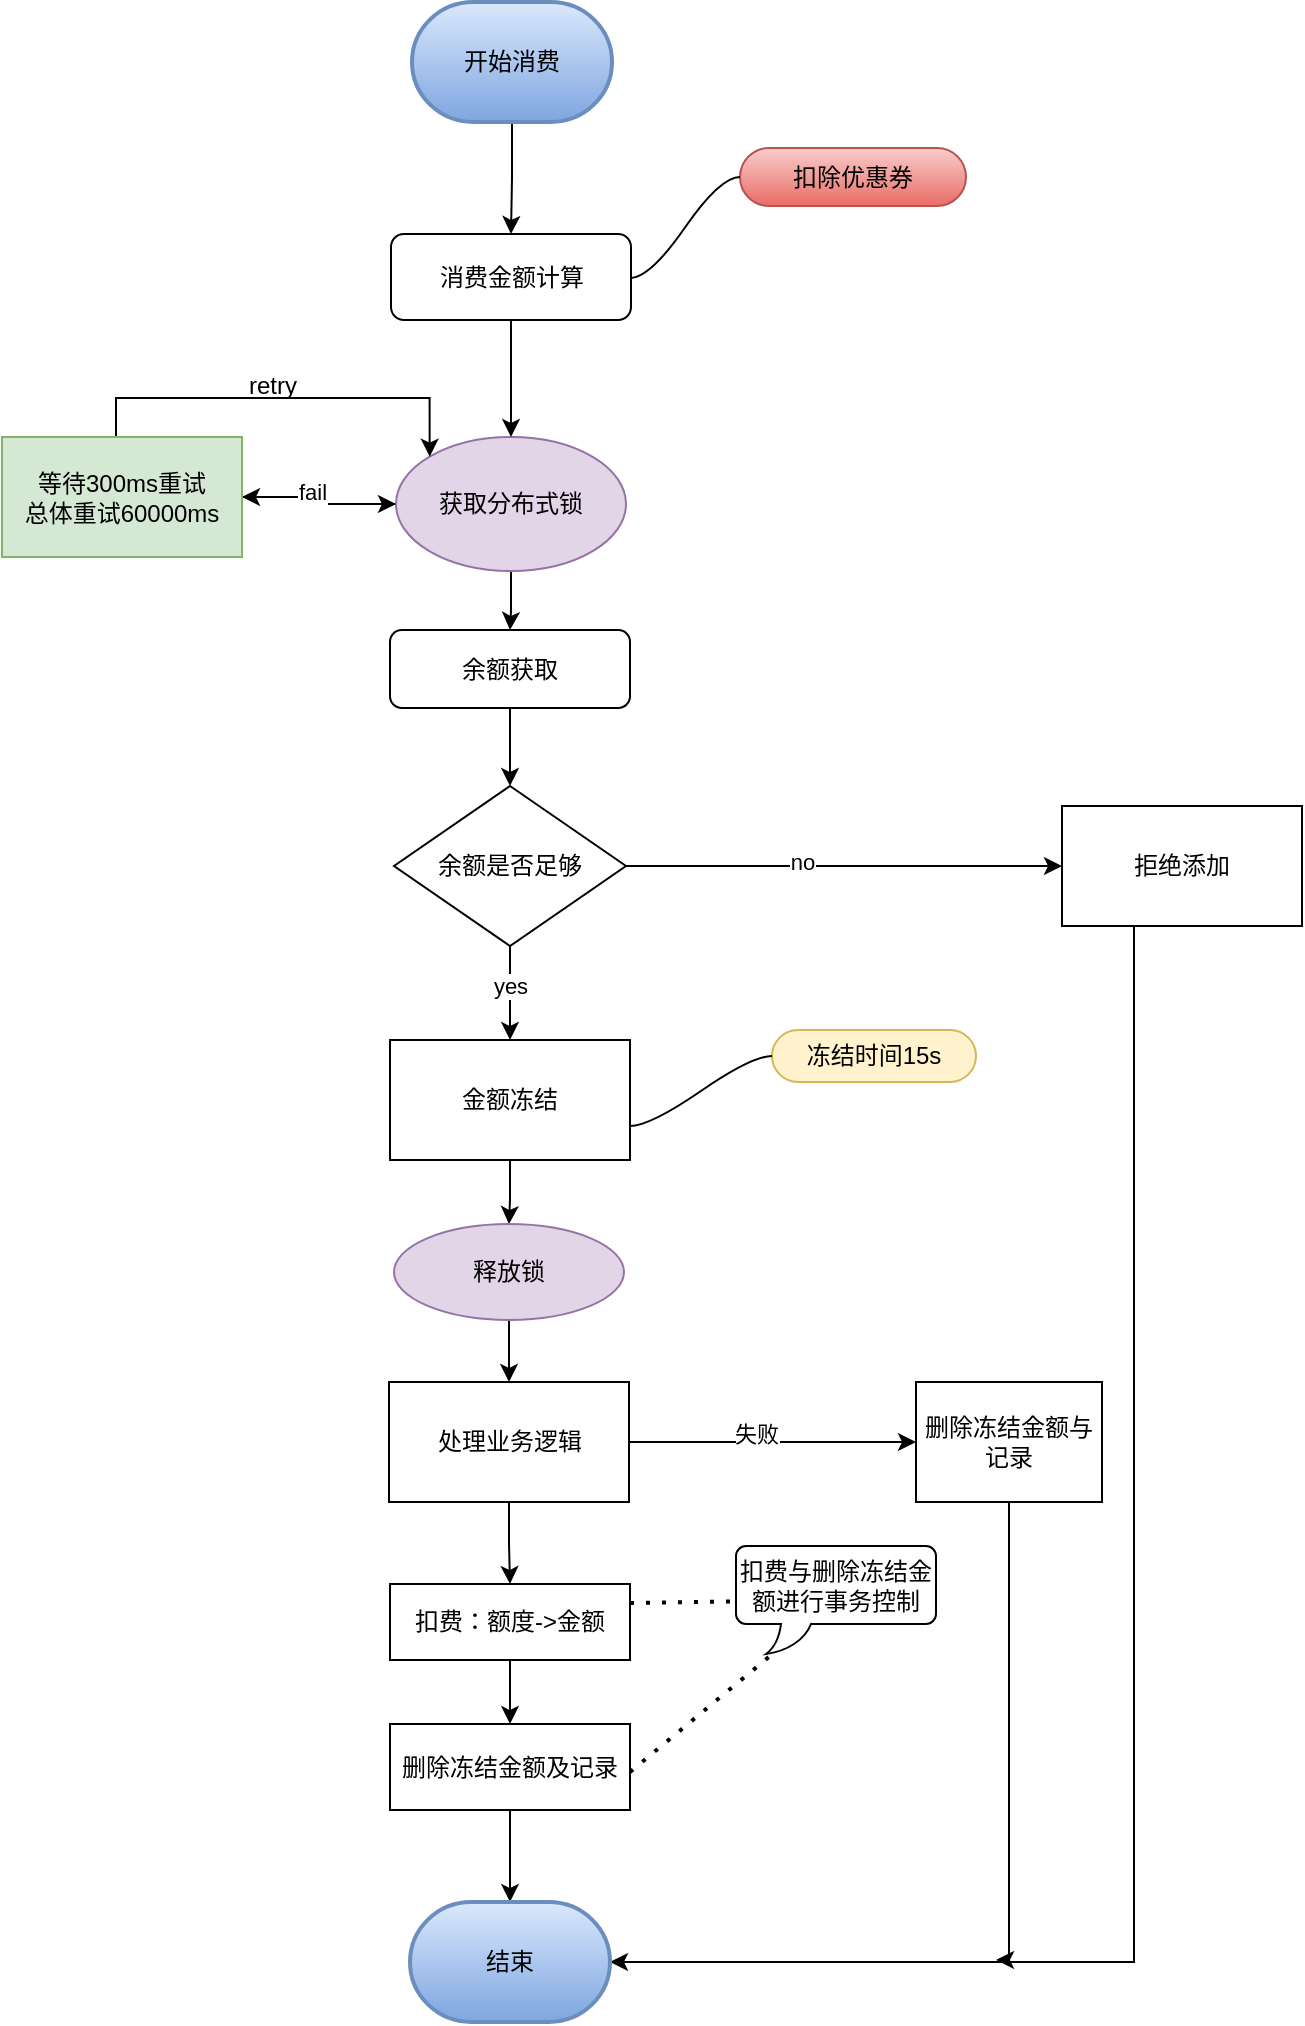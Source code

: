 <mxfile version="14.9.2" type="github"><diagram id="2VviP5SayQQpKkSF9eWY" name="Page-1"><mxGraphModel dx="1554" dy="768" grid="0" gridSize="10" guides="1" tooltips="1" connect="1" arrows="1" fold="1" page="1" pageScale="1" pageWidth="850" pageHeight="1100" math="0" shadow="0"><root><mxCell id="0"/><mxCell id="1" parent="0"/><mxCell id="XG_VNpYCxs_xArBESZV_-16" value="" style="edgeStyle=orthogonalEdgeStyle;rounded=0;orthogonalLoop=1;jettySize=auto;html=1;" edge="1" parent="1" source="XG_VNpYCxs_xArBESZV_-1" target="XG_VNpYCxs_xArBESZV_-15"><mxGeometry relative="1" as="geometry"/></mxCell><mxCell id="XG_VNpYCxs_xArBESZV_-47" value="" style="edgeStyle=orthogonalEdgeStyle;rounded=0;orthogonalLoop=1;jettySize=auto;html=1;" edge="1" parent="1" source="XG_VNpYCxs_xArBESZV_-1" target="XG_VNpYCxs_xArBESZV_-4"><mxGeometry relative="1" as="geometry"/></mxCell><mxCell id="XG_VNpYCxs_xArBESZV_-1" value="获取分布式锁" style="ellipse;whiteSpace=wrap;html=1;fillColor=#e1d5e7;strokeColor=#9673a6;" vertex="1" parent="1"><mxGeometry x="348" y="318.5" width="115" height="67" as="geometry"/></mxCell><mxCell id="XG_VNpYCxs_xArBESZV_-10" value="" style="edgeStyle=orthogonalEdgeStyle;rounded=0;orthogonalLoop=1;jettySize=auto;html=1;" edge="1" parent="1" source="XG_VNpYCxs_xArBESZV_-2" target="XG_VNpYCxs_xArBESZV_-9"><mxGeometry relative="1" as="geometry"/></mxCell><mxCell id="XG_VNpYCxs_xArBESZV_-50" value="no" style="edgeLabel;html=1;align=center;verticalAlign=middle;resizable=0;points=[];" vertex="1" connectable="0" parent="XG_VNpYCxs_xArBESZV_-10"><mxGeometry x="-0.193" y="2" relative="1" as="geometry"><mxPoint as="offset"/></mxGeometry></mxCell><mxCell id="XG_VNpYCxs_xArBESZV_-49" value="" style="edgeStyle=orthogonalEdgeStyle;rounded=0;orthogonalLoop=1;jettySize=auto;html=1;" edge="1" parent="1" source="XG_VNpYCxs_xArBESZV_-2" target="XG_VNpYCxs_xArBESZV_-12"><mxGeometry relative="1" as="geometry"/></mxCell><mxCell id="XG_VNpYCxs_xArBESZV_-51" value="yes" style="edgeLabel;html=1;align=center;verticalAlign=middle;resizable=0;points=[];" vertex="1" connectable="0" parent="XG_VNpYCxs_xArBESZV_-49"><mxGeometry x="-0.149" relative="1" as="geometry"><mxPoint as="offset"/></mxGeometry></mxCell><mxCell id="XG_VNpYCxs_xArBESZV_-2" value="余额是否足够" style="rhombus;whiteSpace=wrap;html=1;" vertex="1" parent="1"><mxGeometry x="347" y="493" width="116" height="80" as="geometry"/></mxCell><mxCell id="XG_VNpYCxs_xArBESZV_-46" value="" style="edgeStyle=orthogonalEdgeStyle;rounded=0;orthogonalLoop=1;jettySize=auto;html=1;" edge="1" parent="1" source="XG_VNpYCxs_xArBESZV_-3" target="XG_VNpYCxs_xArBESZV_-1"><mxGeometry relative="1" as="geometry"/></mxCell><mxCell id="XG_VNpYCxs_xArBESZV_-3" value="消费金额计算" style="rounded=1;whiteSpace=wrap;html=1;" vertex="1" parent="1"><mxGeometry x="345.5" y="217" width="120" height="43" as="geometry"/></mxCell><mxCell id="XG_VNpYCxs_xArBESZV_-48" value="" style="edgeStyle=orthogonalEdgeStyle;rounded=0;orthogonalLoop=1;jettySize=auto;html=1;" edge="1" parent="1" source="XG_VNpYCxs_xArBESZV_-4" target="XG_VNpYCxs_xArBESZV_-2"><mxGeometry relative="1" as="geometry"/></mxCell><mxCell id="XG_VNpYCxs_xArBESZV_-4" value="&lt;span&gt;余额获取&lt;/span&gt;" style="whiteSpace=wrap;html=1;rounded=1;" vertex="1" parent="1"><mxGeometry x="345" y="415" width="120" height="39" as="geometry"/></mxCell><mxCell id="XG_VNpYCxs_xArBESZV_-6" value="扣除优惠券" style="whiteSpace=wrap;html=1;rounded=1;arcSize=50;align=center;verticalAlign=middle;strokeWidth=1;autosize=1;spacing=4;treeFolding=1;treeMoving=1;newEdgeStyle={&quot;edgeStyle&quot;:&quot;entityRelationEdgeStyle&quot;,&quot;startArrow&quot;:&quot;none&quot;,&quot;endArrow&quot;:&quot;none&quot;,&quot;segment&quot;:10,&quot;curved&quot;:1};gradientColor=#ea6b66;fillColor=#f8cecc;strokeColor=#b85450;" vertex="1" parent="1"><mxGeometry x="520" y="174" width="113" height="29" as="geometry"/></mxCell><mxCell id="XG_VNpYCxs_xArBESZV_-7" value="" style="edgeStyle=entityRelationEdgeStyle;startArrow=none;endArrow=none;segment=10;curved=1;" edge="1" target="XG_VNpYCxs_xArBESZV_-6" parent="1"><mxGeometry relative="1" as="geometry"><mxPoint x="465" y="239" as="sourcePoint"/></mxGeometry></mxCell><mxCell id="XG_VNpYCxs_xArBESZV_-31" style="edgeStyle=orthogonalEdgeStyle;rounded=0;orthogonalLoop=1;jettySize=auto;html=1;entryX=1;entryY=0.5;entryDx=0;entryDy=0;entryPerimeter=0;" edge="1" parent="1" source="XG_VNpYCxs_xArBESZV_-9" target="XG_VNpYCxs_xArBESZV_-27"><mxGeometry relative="1" as="geometry"><Array as="points"><mxPoint x="717" y="1081"/></Array></mxGeometry></mxCell><mxCell id="XG_VNpYCxs_xArBESZV_-9" value="拒绝添加" style="whiteSpace=wrap;html=1;" vertex="1" parent="1"><mxGeometry x="681" y="503" width="120" height="60" as="geometry"/></mxCell><mxCell id="XG_VNpYCxs_xArBESZV_-62" style="edgeStyle=orthogonalEdgeStyle;rounded=0;orthogonalLoop=1;jettySize=auto;html=1;entryX=0.5;entryY=0;entryDx=0;entryDy=0;" edge="1" parent="1" source="XG_VNpYCxs_xArBESZV_-12" target="XG_VNpYCxs_xArBESZV_-36"><mxGeometry relative="1" as="geometry"/></mxCell><mxCell id="XG_VNpYCxs_xArBESZV_-12" value="金额冻结" style="whiteSpace=wrap;html=1;" vertex="1" parent="1"><mxGeometry x="345" y="620" width="120" height="60" as="geometry"/></mxCell><mxCell id="XG_VNpYCxs_xArBESZV_-17" value="" style="edgeStyle=orthogonalEdgeStyle;rounded=0;orthogonalLoop=1;jettySize=auto;html=1;" edge="1" parent="1" source="XG_VNpYCxs_xArBESZV_-15" target="XG_VNpYCxs_xArBESZV_-1"><mxGeometry relative="1" as="geometry"/></mxCell><mxCell id="XG_VNpYCxs_xArBESZV_-18" value="fail" style="edgeLabel;html=1;align=center;verticalAlign=middle;resizable=0;points=[];" vertex="1" connectable="0" parent="XG_VNpYCxs_xArBESZV_-17"><mxGeometry x="-0.125" y="3" relative="1" as="geometry"><mxPoint as="offset"/></mxGeometry></mxCell><mxCell id="XG_VNpYCxs_xArBESZV_-19" style="edgeStyle=orthogonalEdgeStyle;rounded=0;orthogonalLoop=1;jettySize=auto;html=1;entryX=0;entryY=0;entryDx=0;entryDy=0;" edge="1" parent="1" source="XG_VNpYCxs_xArBESZV_-15" target="XG_VNpYCxs_xArBESZV_-1"><mxGeometry relative="1" as="geometry"><mxPoint x="208" y="285" as="targetPoint"/><Array as="points"><mxPoint x="208" y="299"/><mxPoint x="365" y="299"/></Array></mxGeometry></mxCell><mxCell id="XG_VNpYCxs_xArBESZV_-15" value="等待300ms重试&lt;br&gt;总体重试60000ms" style="whiteSpace=wrap;html=1;fillColor=#d5e8d4;strokeColor=#82b366;" vertex="1" parent="1"><mxGeometry x="151" y="318.5" width="120" height="60" as="geometry"/></mxCell><mxCell id="XG_VNpYCxs_xArBESZV_-20" value="retry" style="text;html=1;align=center;verticalAlign=middle;resizable=0;points=[];autosize=1;strokeColor=none;" vertex="1" parent="1"><mxGeometry x="269" y="284" width="34" height="18" as="geometry"/></mxCell><mxCell id="XG_VNpYCxs_xArBESZV_-21" value="冻结时间15s" style="whiteSpace=wrap;html=1;rounded=1;arcSize=50;align=center;verticalAlign=middle;strokeWidth=1;autosize=1;spacing=4;treeFolding=1;treeMoving=1;newEdgeStyle={&quot;edgeStyle&quot;:&quot;entityRelationEdgeStyle&quot;,&quot;startArrow&quot;:&quot;none&quot;,&quot;endArrow&quot;:&quot;none&quot;,&quot;segment&quot;:10,&quot;curved&quot;:1};fillColor=#fff2cc;strokeColor=#d6b656;" vertex="1" parent="1"><mxGeometry x="536" y="615" width="102" height="26" as="geometry"/></mxCell><mxCell id="XG_VNpYCxs_xArBESZV_-22" value="" style="edgeStyle=entityRelationEdgeStyle;startArrow=none;endArrow=none;segment=10;curved=1;" edge="1" target="XG_VNpYCxs_xArBESZV_-21" parent="1"><mxGeometry relative="1" as="geometry"><mxPoint x="465" y="663" as="sourcePoint"/></mxGeometry></mxCell><mxCell id="XG_VNpYCxs_xArBESZV_-26" value="" style="edgeStyle=orthogonalEdgeStyle;rounded=0;orthogonalLoop=1;jettySize=auto;html=1;" edge="1" parent="1" source="XG_VNpYCxs_xArBESZV_-23" target="XG_VNpYCxs_xArBESZV_-25"><mxGeometry relative="1" as="geometry"/></mxCell><mxCell id="XG_VNpYCxs_xArBESZV_-23" value="扣费：额度-&amp;gt;金额" style="whiteSpace=wrap;html=1;" vertex="1" parent="1"><mxGeometry x="345" y="892" width="120" height="38" as="geometry"/></mxCell><mxCell id="XG_VNpYCxs_xArBESZV_-28" style="edgeStyle=orthogonalEdgeStyle;rounded=0;orthogonalLoop=1;jettySize=auto;html=1;entryX=0.5;entryY=0;entryDx=0;entryDy=0;entryPerimeter=0;" edge="1" parent="1" source="XG_VNpYCxs_xArBESZV_-25" target="XG_VNpYCxs_xArBESZV_-27"><mxGeometry relative="1" as="geometry"/></mxCell><mxCell id="XG_VNpYCxs_xArBESZV_-25" value="删除冻结金额及记录" style="whiteSpace=wrap;html=1;" vertex="1" parent="1"><mxGeometry x="345" y="962" width="120" height="43" as="geometry"/></mxCell><mxCell id="XG_VNpYCxs_xArBESZV_-27" value="结束" style="strokeWidth=2;html=1;shape=mxgraph.flowchart.terminator;whiteSpace=wrap;gradientColor=#7ea6e0;fillColor=#dae8fc;strokeColor=#6c8ebf;" vertex="1" parent="1"><mxGeometry x="355" y="1051" width="100" height="60" as="geometry"/></mxCell><mxCell id="XG_VNpYCxs_xArBESZV_-63" style="edgeStyle=orthogonalEdgeStyle;rounded=0;orthogonalLoop=1;jettySize=auto;html=1;entryX=0.5;entryY=0;entryDx=0;entryDy=0;" edge="1" parent="1" source="XG_VNpYCxs_xArBESZV_-36" target="XG_VNpYCxs_xArBESZV_-53"><mxGeometry relative="1" as="geometry"/></mxCell><mxCell id="XG_VNpYCxs_xArBESZV_-36" value="释放锁" style="ellipse;whiteSpace=wrap;html=1;fillColor=#e1d5e7;strokeColor=#9673a6;" vertex="1" parent="1"><mxGeometry x="347" y="712" width="115" height="48" as="geometry"/></mxCell><mxCell id="XG_VNpYCxs_xArBESZV_-39" value="扣费与删除冻结金额进行事务控制" style="whiteSpace=wrap;html=1;shape=mxgraph.basic.roundRectCallout;dx=30;dy=15;size=5;boundedLbl=1;" vertex="1" parent="1"><mxGeometry x="518" y="873" width="100" height="54" as="geometry"/></mxCell><mxCell id="XG_VNpYCxs_xArBESZV_-42" value="" style="endArrow=none;dashed=1;html=1;dashPattern=1 3;strokeWidth=2;" edge="1" parent="1"><mxGeometry width="50" height="50" relative="1" as="geometry"><mxPoint x="465" y="986" as="sourcePoint"/><mxPoint x="535" y="928" as="targetPoint"/></mxGeometry></mxCell><mxCell id="XG_VNpYCxs_xArBESZV_-43" value="" style="endArrow=none;dashed=1;html=1;dashPattern=1 3;strokeWidth=2;exitX=1;exitY=0.25;exitDx=0;exitDy=0;" edge="1" parent="1" source="XG_VNpYCxs_xArBESZV_-23" target="XG_VNpYCxs_xArBESZV_-39"><mxGeometry width="50" height="50" relative="1" as="geometry"><mxPoint x="360" y="906" as="sourcePoint"/><mxPoint x="410" y="856" as="targetPoint"/></mxGeometry></mxCell><mxCell id="XG_VNpYCxs_xArBESZV_-45" style="edgeStyle=orthogonalEdgeStyle;rounded=0;orthogonalLoop=1;jettySize=auto;html=1;entryX=0.5;entryY=0;entryDx=0;entryDy=0;" edge="1" parent="1" source="XG_VNpYCxs_xArBESZV_-44" target="XG_VNpYCxs_xArBESZV_-3"><mxGeometry relative="1" as="geometry"/></mxCell><mxCell id="XG_VNpYCxs_xArBESZV_-44" value="开始消费" style="strokeWidth=2;html=1;shape=mxgraph.flowchart.terminator;whiteSpace=wrap;gradientColor=#7ea6e0;fillColor=#dae8fc;strokeColor=#6c8ebf;" vertex="1" parent="1"><mxGeometry x="356" y="101" width="100" height="60" as="geometry"/></mxCell><mxCell id="XG_VNpYCxs_xArBESZV_-57" value="" style="edgeStyle=orthogonalEdgeStyle;rounded=0;orthogonalLoop=1;jettySize=auto;html=1;" edge="1" parent="1" source="XG_VNpYCxs_xArBESZV_-53" target="XG_VNpYCxs_xArBESZV_-56"><mxGeometry relative="1" as="geometry"/></mxCell><mxCell id="XG_VNpYCxs_xArBESZV_-58" value="失败" style="edgeLabel;html=1;align=center;verticalAlign=middle;resizable=0;points=[];" vertex="1" connectable="0" parent="XG_VNpYCxs_xArBESZV_-57"><mxGeometry x="-0.125" y="4" relative="1" as="geometry"><mxPoint as="offset"/></mxGeometry></mxCell><mxCell id="XG_VNpYCxs_xArBESZV_-64" style="edgeStyle=orthogonalEdgeStyle;rounded=0;orthogonalLoop=1;jettySize=auto;html=1;entryX=0.5;entryY=0;entryDx=0;entryDy=0;" edge="1" parent="1" source="XG_VNpYCxs_xArBESZV_-53" target="XG_VNpYCxs_xArBESZV_-23"><mxGeometry relative="1" as="geometry"/></mxCell><mxCell id="XG_VNpYCxs_xArBESZV_-53" value="处理业务逻辑" style="whiteSpace=wrap;html=1;" vertex="1" parent="1"><mxGeometry x="344.5" y="791" width="120" height="60" as="geometry"/></mxCell><mxCell id="XG_VNpYCxs_xArBESZV_-61" value="" style="edgeStyle=orthogonalEdgeStyle;rounded=0;orthogonalLoop=1;jettySize=auto;html=1;" edge="1" parent="1" source="XG_VNpYCxs_xArBESZV_-56"><mxGeometry relative="1" as="geometry"><mxPoint x="648" y="1080" as="targetPoint"/><Array as="points"><mxPoint x="655" y="1080"/></Array></mxGeometry></mxCell><mxCell id="XG_VNpYCxs_xArBESZV_-56" value="删除冻结金额与记录" style="whiteSpace=wrap;html=1;" vertex="1" parent="1"><mxGeometry x="608" y="791" width="93" height="60" as="geometry"/></mxCell></root></mxGraphModel></diagram></mxfile>